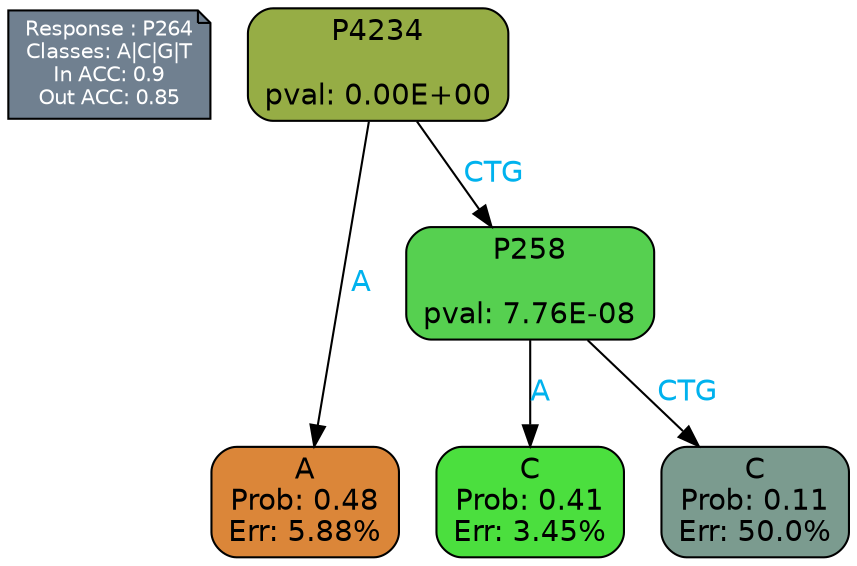 digraph Tree {
node [shape=box, style="filled, rounded", color="black", fontname=helvetica] ;
graph [ranksep=equally, splines=polylines, bgcolor=transparent, dpi=600] ;
edge [fontname=helvetica] ;
LEGEND [label="Response : P264
Classes: A|C|G|T
In ACC: 0.9
Out ACC: 0.85
",shape=note,align=left,style=filled,fillcolor="slategray",fontcolor="white",fontsize=10];1 [label="P4234

pval: 0.00E+00", fillcolor="#96ad45"] ;
2 [label="A
Prob: 0.48
Err: 5.88%", fillcolor="#db8639"] ;
3 [label="P258

pval: 7.76E-08", fillcolor="#56d050"] ;
4 [label="C
Prob: 0.41
Err: 3.45%", fillcolor="#4bdf3e"] ;
5 [label="C
Prob: 0.11
Err: 50.0%", fillcolor="#7b9b8f"] ;
1 -> 2 [label="A",fontcolor=deepskyblue2] ;
1 -> 3 [label="CTG",fontcolor=deepskyblue2] ;
3 -> 4 [label="A",fontcolor=deepskyblue2] ;
3 -> 5 [label="CTG",fontcolor=deepskyblue2] ;
{rank = same; 2;4;5;}{rank = same; LEGEND;1;}}